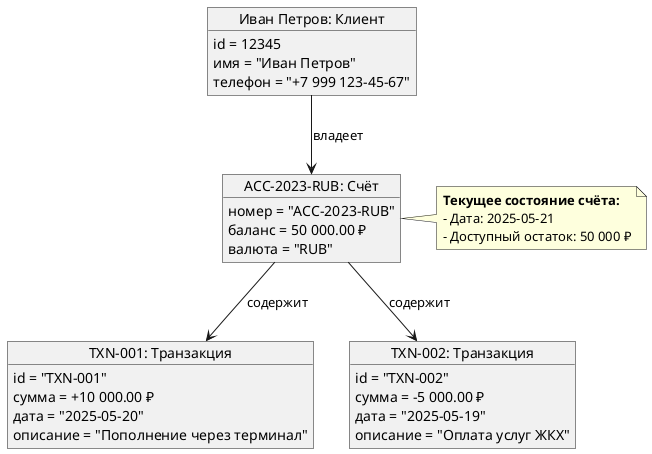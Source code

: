 @startuml
!define BankObjectDiagram
' Объекты (экземпляры классов)
object "Иван Петров: Клиент" as client {
id = 12345
имя = "Иван Петров"
телефон = "+7 999 123-45-67"
}
object "ACC-2023-RUB: Счёт" as account {
номер = "ACC-2023-RUB"
баланс = 50 000.00 ₽
валюта = "RUB"
}
object "TXN-001: Транзакция" as tx1 {
id = "TXN-001"
сумма = +10 000.00 ₽
дата = "2025-05-20"
описание = "Пополнение через терминал"
}
object "TXN-002: Транзакция" as tx2 {
id = "TXN-002"
сумма = -5 000.00 ₽
дата = "2025-05-19"
описание = "Оплата услуг ЖКХ"
}
' Связи между объектами
client --> account : владеет
account --> tx1 : содержит
account --> tx2 : содержит
note right of account
**Текущее состояние счёта:**
- Дата: 2025-05-21
- Доступный остаток: 50 000 ₽
end note
@enduml